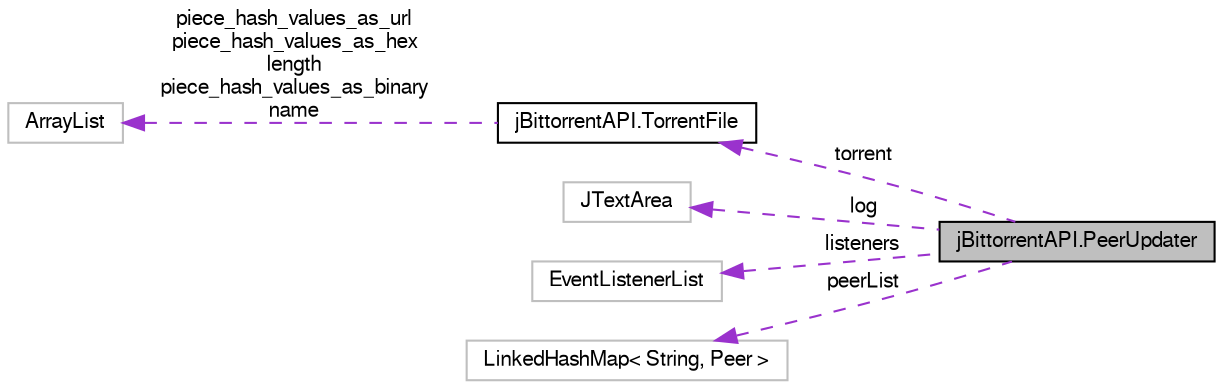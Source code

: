 digraph G
{
  bgcolor="transparent";
  edge [fontname="FreeSans",fontsize="10",labelfontname="FreeSans",labelfontsize="10"];
  node [fontname="FreeSans",fontsize="10",shape=record];
  rankdir=LR;
  Node1 [label="jBittorrentAPI.PeerUpdater",height=0.2,width=0.4,color="black", fillcolor="grey75", style="filled" fontcolor="black"];
  Node2 -> Node1 [dir=back,color="darkorchid3",fontsize="10",style="dashed",label="torrent"];
  Node2 [label="jBittorrentAPI.TorrentFile",height=0.2,width=0.4,color="black",URL="$classj_bittorrent_a_p_i_1_1_torrent_file.html"];
  Node3 -> Node2 [dir=back,color="darkorchid3",fontsize="10",style="dashed",label="piece_hash_values_as_url\npiece_hash_values_as_hex\nlength\npiece_hash_values_as_binary\nname"];
  Node3 [label="ArrayList",height=0.2,width=0.4,color="grey75"];
  Node4 -> Node1 [dir=back,color="darkorchid3",fontsize="10",style="dashed",label="log"];
  Node4 [label="JTextArea",height=0.2,width=0.4,color="grey75"];
  Node5 -> Node1 [dir=back,color="darkorchid3",fontsize="10",style="dashed",label="listeners"];
  Node5 [label="EventListenerList",height=0.2,width=0.4,color="grey75"];
  Node6 -> Node1 [dir=back,color="darkorchid3",fontsize="10",style="dashed",label="peerList"];
  Node6 [label="LinkedHashMap\< String, Peer \>",height=0.2,width=0.4,color="grey75"];
}

